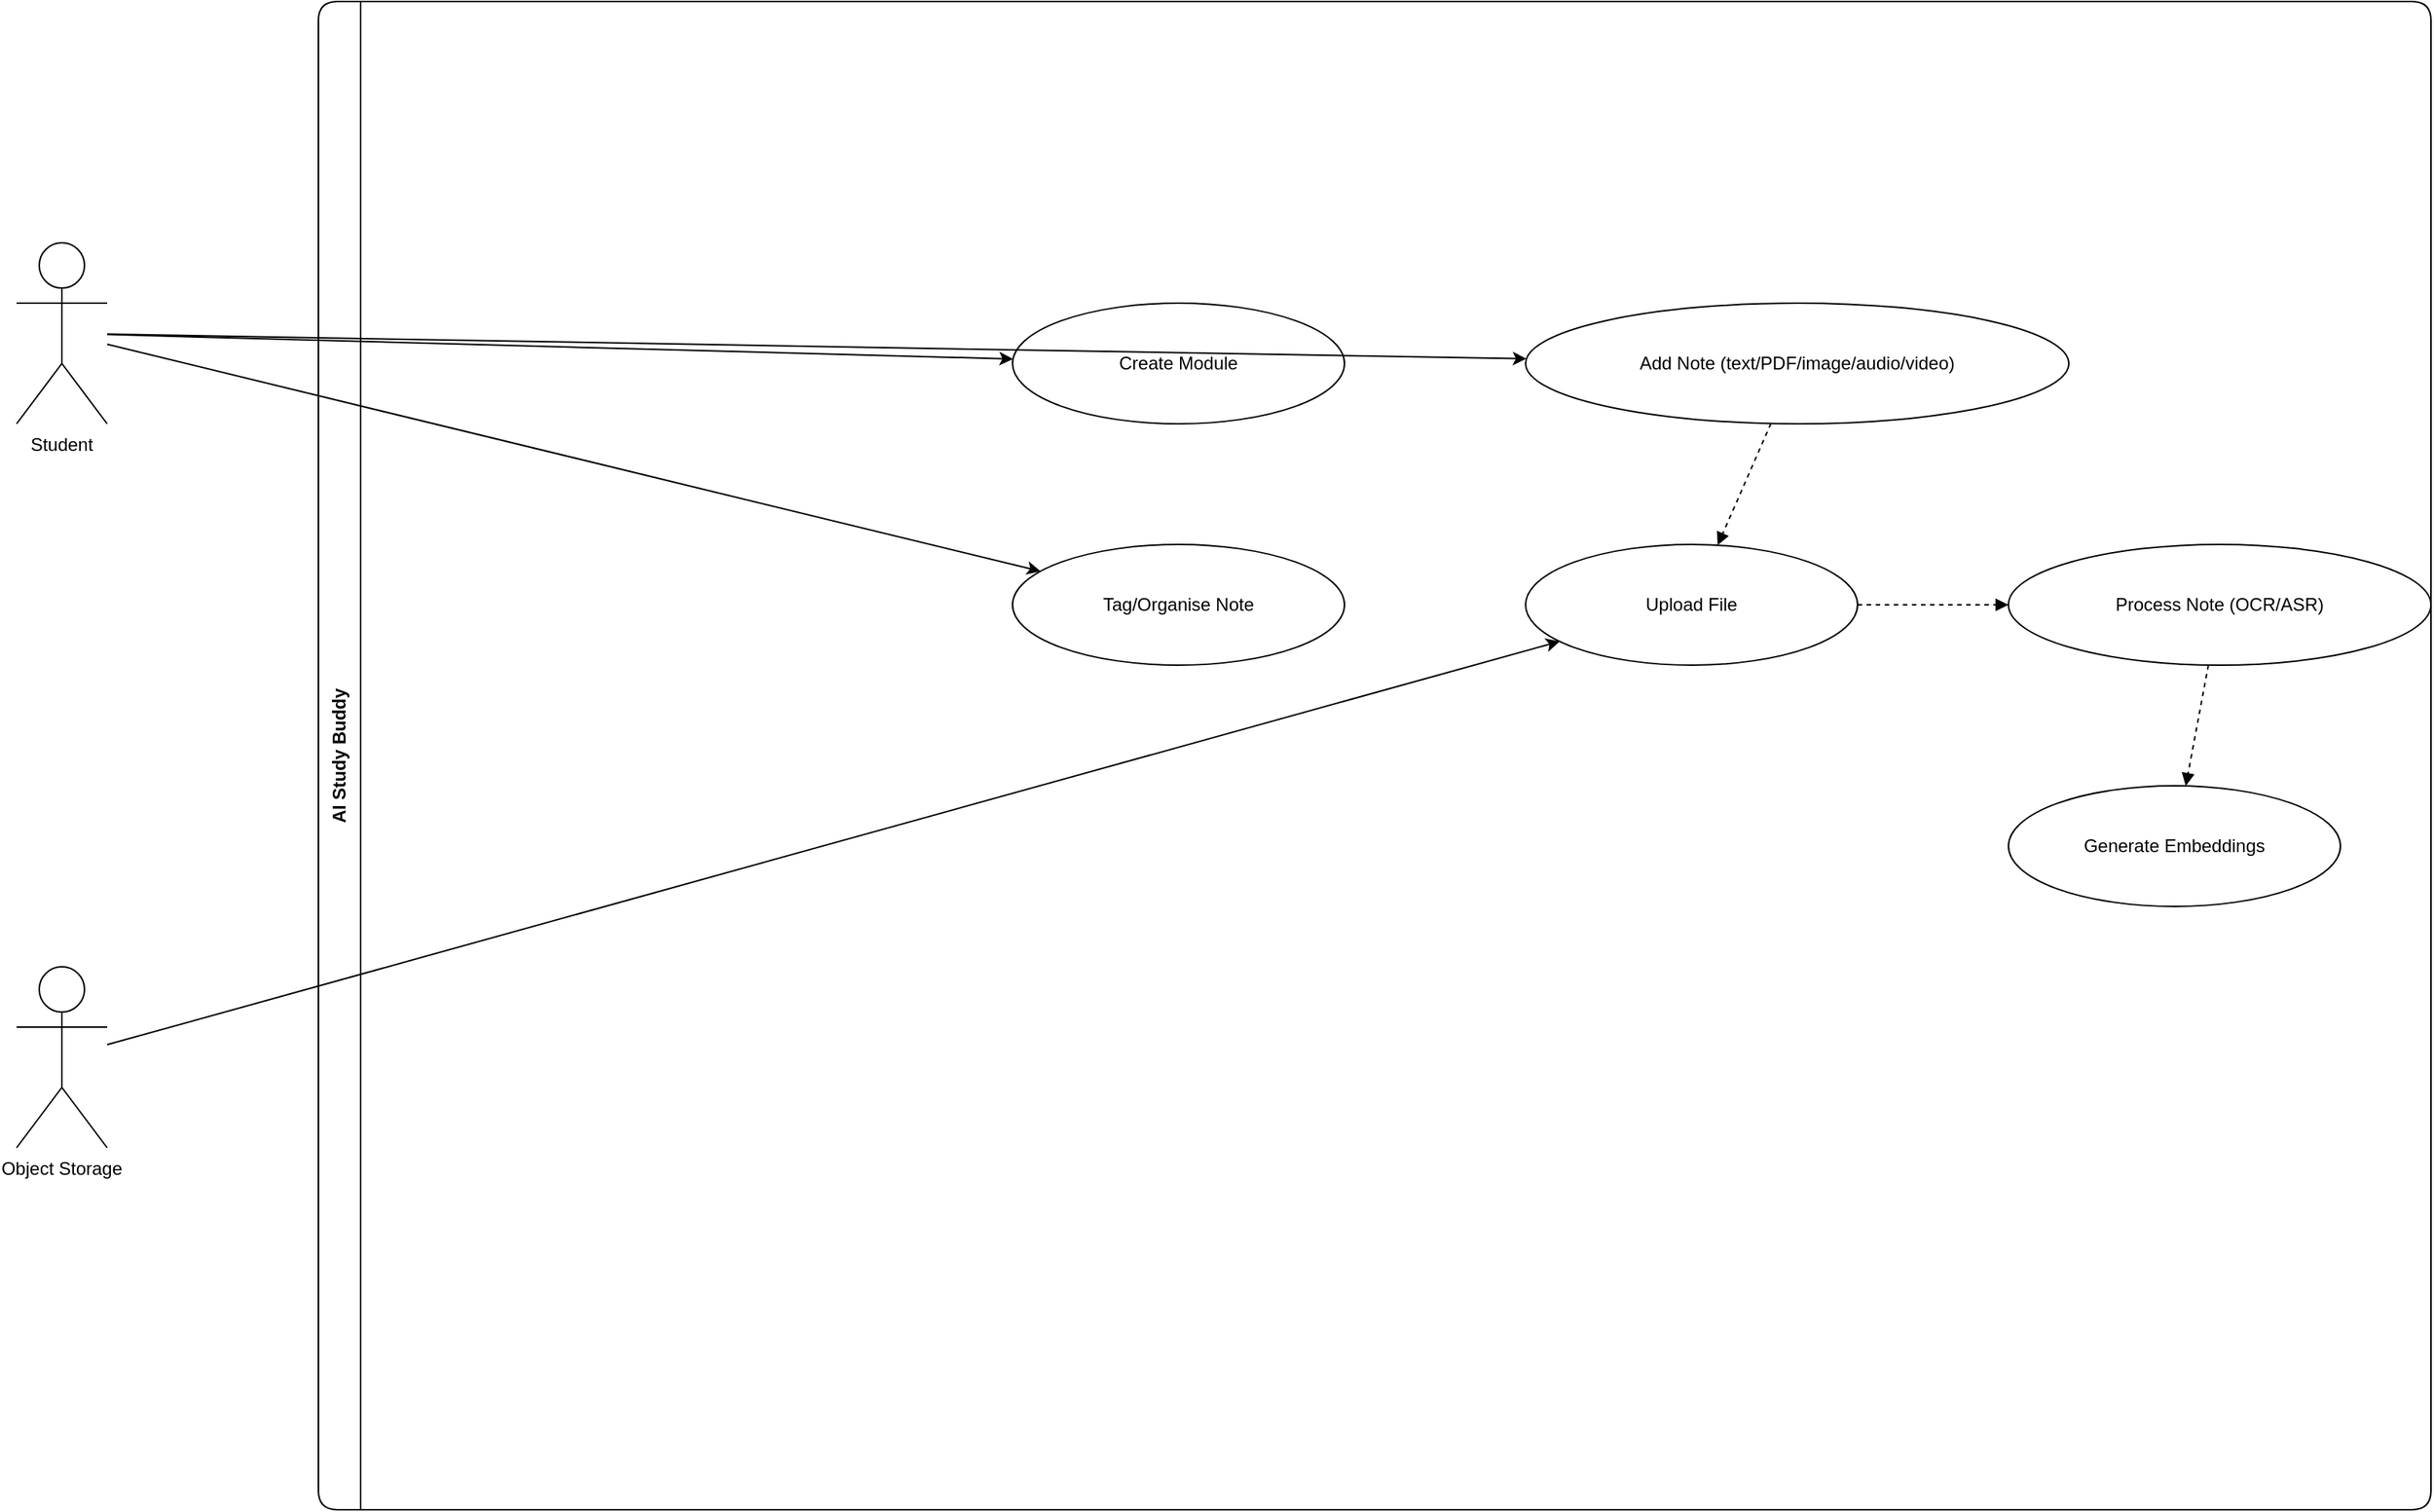 <mxfile version="22.0.0"><diagram id="1760037572946235" name="Use Case — Create Module &amp; Add Notes"><mxGraphModel dx="1200" dy="800" grid="1" gridSize="10" guides="1" tooltips="1" connect="1" arrows="1" fold="1" page="1" pageScale="1" pageWidth="2200" pageHeight="1400" math="0" shadow="0"><root><mxCell id="0" /><mxCell id="1" parent="0" /><mxCell id="sys2" value="AI Study Buddy" style="swimlane;rounded=1;horizontal=0;align=center;verticalAlign=top;startSize=28;collapsible=0;" vertex="1" parent="1"><mxGeometry x="360" y="80" width="1400" height="1000" as="geometry" /></mxCell><mxCell id="a_student2" value="Student" style="shape=umlActor;verticalLabelPosition=bottom;verticalAlign=top;" vertex="1" parent="1"><mxGeometry x="160" y="240" width="60" height="120" as="geometry" /></mxCell><mxCell id="a_storage2" value="Object Storage" style="shape=umlActor;verticalLabelPosition=bottom;verticalAlign=top;" vertex="1" parent="1"><mxGeometry x="160" y="720" width="60" height="120" as="geometry" /></mxCell><mxCell id="uc_create_module" value="Create Module" style="ellipse;whiteSpace=wrap;html=1;" vertex="1" parent="sys2"><mxGeometry x="460" y="200" width="220" height="80" as="geometry" /></mxCell><mxCell id="uc_add_note" value="Add Note (text/PDF/image/audio/video)" style="ellipse;whiteSpace=wrap;html=1;" vertex="1" parent="sys2"><mxGeometry x="800" y="200" width="360" height="80" as="geometry" /></mxCell><mxCell id="uc_upload" value="Upload File" style="ellipse;whiteSpace=wrap;html=1;" vertex="1" parent="sys2"><mxGeometry x="800" y="360" width="220" height="80" as="geometry" /></mxCell><mxCell id="uc_process" value="Process Note (OCR/ASR)" style="ellipse;whiteSpace=wrap;html=1;" vertex="1" parent="sys2"><mxGeometry x="1120" y="360" width="280" height="80" as="geometry" /></mxCell><mxCell id="uc_embed" value="Generate Embeddings" style="ellipse;whiteSpace=wrap;html=1;" vertex="1" parent="sys2"><mxGeometry x="1120" y="520" width="220" height="80" as="geometry" /></mxCell><mxCell id="uc_tag" value="Tag/Organise Note" style="ellipse;whiteSpace=wrap;html=1;" vertex="1" parent="sys2"><mxGeometry x="460" y="360" width="220" height="80" as="geometry" /></mxCell><mxCell id="e21" value="" style="endArrow=classic;" edge="1" parent="1" source="a_student2" target="uc_create_module"><mxGeometry relative="1" as="geometry" /></mxCell><mxCell id="e22" value="" style="endArrow=classic;" edge="1" parent="1" source="a_student2" target="uc_add_note"><mxGeometry relative="1" as="geometry" /></mxCell><mxCell id="e23" value="" style="endArrow=block;dashed=1;" edge="1" parent="1" source="uc_add_note" target="uc_upload"><mxGeometry relative="1" as="geometry" /></mxCell><mxCell id="e24" value="" style="endArrow=block;dashed=1;" edge="1" parent="1" source="uc_upload" target="uc_process"><mxGeometry relative="1" as="geometry" /></mxCell><mxCell id="e25" value="" style="endArrow=block;dashed=1;" edge="1" parent="1" source="uc_process" target="uc_embed"><mxGeometry relative="1" as="geometry" /></mxCell><mxCell id="e26" value="" style="endArrow=classic;" edge="1" parent="1" source="a_student2" target="uc_tag"><mxGeometry relative="1" as="geometry" /></mxCell><mxCell id="e27" value="" style="endArrow=classic;" edge="1" parent="1" source="a_storage2" target="uc_upload"><mxGeometry relative="1" as="geometry" /></mxCell></root></mxGraphModel></diagram></mxfile>